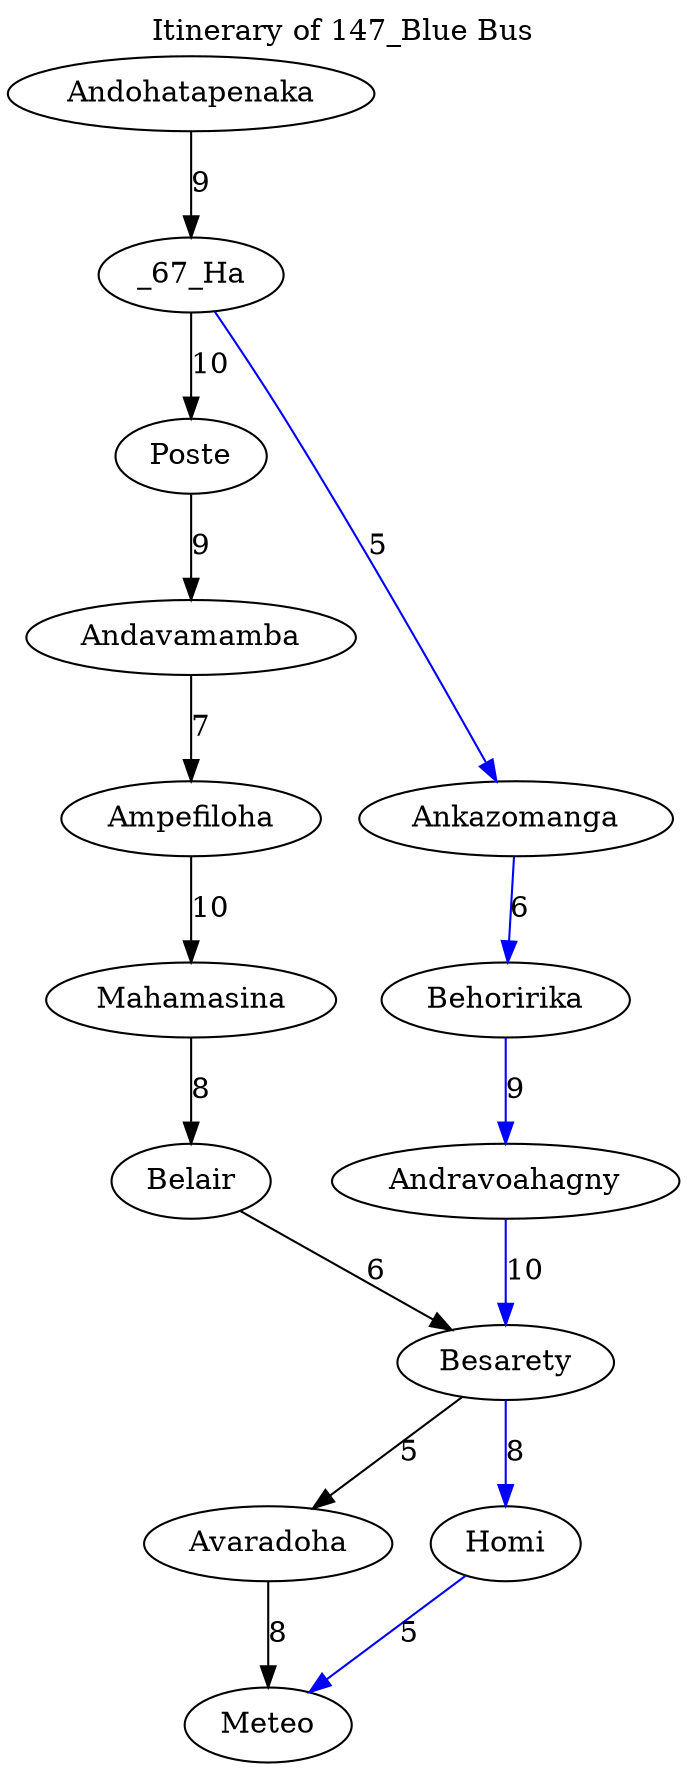 digraph G {
	labelloc="t"	label="Itinerary of 147_Blue Bus"	Andavamamba -> Ampefiloha [weight=7, label="7"];
	Ampefiloha -> Mahamasina [weight=10, label="10"];
	_67_Ha -> Poste [weight=10, label="10"];
	Andohatapenaka -> _67_Ha [weight=9, label="9"];
	Mahamasina -> Belair [weight=8, label="8"];
	Ankazomanga -> Behoririka [color="blue", weight=6, label="6"];
	Andravoahagny -> Besarety [color="blue", weight=10, label="10"];
	Besarety -> Avaradoha [weight=5, label="5"];
	Homi -> Meteo [color="blue", weight=5, label="5"];
	Besarety -> Homi [color="blue", weight=8, label="8"];
	Poste -> Andavamamba [weight=9, label="9"];
	_67_Ha -> Ankazomanga [color="blue", weight=5, label="5"];
	Behoririka -> Andravoahagny [color="blue", weight=9, label="9"];
	Belair -> Besarety [weight=6, label="6"];
	Avaradoha -> Meteo [weight=8, label="8"];
}